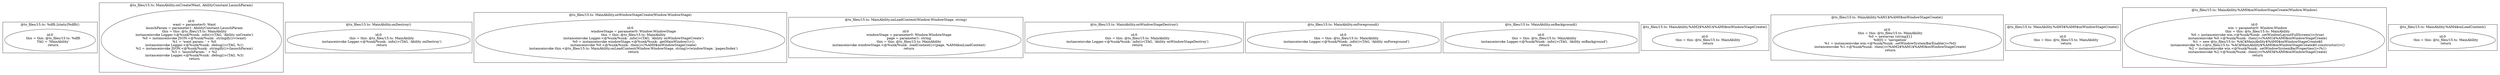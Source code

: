 digraph "15.ts" {
subgraph "cluster_@ts_files/15.ts: %dflt.[static]%dflt()" {
  label="@ts_files/15.ts: %dflt.[static]%dflt()";
  Node33220 [label="id:0
      this = this: @ts_files/15.ts: %dflt
      TAG = 'MainAbility'
      return"];
}
subgraph "cluster_@ts_files/15.ts: MainAbility.onCreate(Want, AbilityConstant.LaunchParam)" {
  label="@ts_files/15.ts: MainAbility.onCreate(Want, AbilityConstant.LaunchParam)";
  Node66800 [label="id:0
      want = parameter0: Want
      launchParam = parameter1: AbilityConstant.LaunchParam
      this = this: @ts_files/15.ts: MainAbility
      instanceinvoke Logger.<@%unk/%unk: .info()>(TAG, 'Ability onCreate')
      %0 = instanceinvoke JSON.<@%unk/%unk: .stringify()>(want)
      %1 = 'want param: ' + %0
      instanceinvoke Logger.<@%unk/%unk: .debug()>(TAG, %1)
      %2 = instanceinvoke JSON.<@%unk/%unk: .stringify()>(launchParam)
      %3 = 'launchParam: ' + %2
      instanceinvoke Logger.<@%unk/%unk: .debug()>(TAG, %3)
      return"];
}
subgraph "cluster_@ts_files/15.ts: MainAbility.onDestroy()" {
  label="@ts_files/15.ts: MainAbility.onDestroy()";
  Node36380 [label="id:0
      this = this: @ts_files/15.ts: MainAbility
      instanceinvoke Logger.<@%unk/%unk: .info()>(TAG, 'Ability onDestroy')
      return"];
}
subgraph "cluster_@ts_files/15.ts: MainAbility.onWindowStageCreate(Window.WindowStage)" {
  label="@ts_files/15.ts: MainAbility.onWindowStageCreate(Window.WindowStage)";
  Node64300 [label="id:0
      windowStage = parameter0: Window.WindowStage
      this = this: @ts_files/15.ts: MainAbility
      instanceinvoke Logger.<@%unk/%unk: .info()>(TAG, 'Ability onWindowStageCreate')
      %0 = instanceinvoke windowStage.<@%unk/%unk: .getMainWindow()>()
      instanceinvoke %0.<@%unk/%unk: .then()>(%AM0$onWindowStageCreate)
      instanceinvoke this.<@ts_files/15.ts: MainAbility.onLoadContent(Window.WindowStage, string)>(windowStage, 'pages/Index')
      return"];
}
subgraph "cluster_@ts_files/15.ts: MainAbility.onLoadContent(Window.WindowStage, string)" {
  label="@ts_files/15.ts: MainAbility.onLoadContent(Window.WindowStage, string)";
  Node65560 [label="id:0
      windowStage = parameter0: Window.WindowStage
      page = parameter1: string
      this = this: @ts_files/15.ts: MainAbility
      instanceinvoke windowStage.<@%unk/%unk: .loadContent()>(page, %AM4$onLoadContent)
      return"];
}
subgraph "cluster_@ts_files/15.ts: MainAbility.onWindowStageDestroy()" {
  label="@ts_files/15.ts: MainAbility.onWindowStageDestroy()";
  Node47700 [label="id:0
      this = this: @ts_files/15.ts: MainAbility
      instanceinvoke Logger.<@%unk/%unk: .info()>(TAG, 'Ability onWindowStageDestroy')
      return"];
}
subgraph "cluster_@ts_files/15.ts: MainAbility.onForeground()" {
  label="@ts_files/15.ts: MainAbility.onForeground()";
  Node39430 [label="id:0
      this = this: @ts_files/15.ts: MainAbility
      instanceinvoke Logger.<@%unk/%unk: .info()>(TAG, 'Ability onForeground')
      return"];
}
subgraph "cluster_@ts_files/15.ts: MainAbility.onBackground()" {
  label="@ts_files/15.ts: MainAbility.onBackground()";
  Node39160 [label="id:0
      this = this: @ts_files/15.ts: MainAbility
      instanceinvoke Logger.<@%unk/%unk: .info()>(TAG, 'Ability onBackground')
      return"];
}
subgraph "cluster_@ts_files/15.ts: MainAbility.%AM2$%AM1$%AM0$onWindowStageCreate()" {
  label="@ts_files/15.ts: MainAbility.%AM2$%AM1$%AM0$onWindowStageCreate()";
  Node54120 [label="id:0
      this = this: @ts_files/15.ts: MainAbility
      return"];
}
subgraph "cluster_@ts_files/15.ts: MainAbility.%AM1$%AM0$onWindowStageCreate()" {
  label="@ts_files/15.ts: MainAbility.%AM1$%AM0$onWindowStageCreate()";
  Node51470 [label="id:0
      this = this: @ts_files/15.ts: MainAbility
      %0 = newarray (string)[1]
      %0[0] = 'navigation'
      %1 = instanceinvoke win.<@%unk/%unk: .setWindowSystemBarEnable()>(%0)
      instanceinvoke %1.<@%unk/%unk: .then()>(%AM2$%AM1$%AM0$onWindowStageCreate)
      return"];
}
subgraph "cluster_@ts_files/15.ts: MainAbility.%AM3$%AM0$onWindowStageCreate()" {
  label="@ts_files/15.ts: MainAbility.%AM3$%AM0$onWindowStageCreate()";
  Node51490 [label="id:0
      this = this: @ts_files/15.ts: MainAbility
      return"];
}
subgraph "cluster_@ts_files/15.ts: MainAbility.%AM0$onWindowStageCreate(Window.Window)" {
  label="@ts_files/15.ts: MainAbility.%AM0$onWindowStageCreate(Window.Window)";
  Node61930 [label="id:0
      win = parameter0: Window.Window
      this = this: @ts_files/15.ts: MainAbility
      %0 = instanceinvoke win.<@%unk/%unk: .setWindowLayoutFullScreen()>(true)
      instanceinvoke %0.<@%unk/%unk: .then()>(%AM1$%AM0$onWindowStageCreate)
      %1 = new @ts_files/15.ts: %AC$MainAbility$%AM0$onWindowStageCreate$0
      instanceinvoke %1.<@ts_files/15.ts: %AC$MainAbility$%AM0$onWindowStageCreate$0.constructor()>()
      %2 = instanceinvoke win.<@%unk/%unk: .setWindowSystemBarProperties()>(%1)
      instanceinvoke %2.<@%unk/%unk: .then()>(%AM3$%AM0$onWindowStageCreate)
      return"];
}
subgraph "cluster_@ts_files/15.ts: MainAbility.%AM4$onLoadContent()" {
  label="@ts_files/15.ts: MainAbility.%AM4$onLoadContent()";
  Node42740 [label="id:0
      this = this: @ts_files/15.ts: MainAbility
      return"];
}
}
